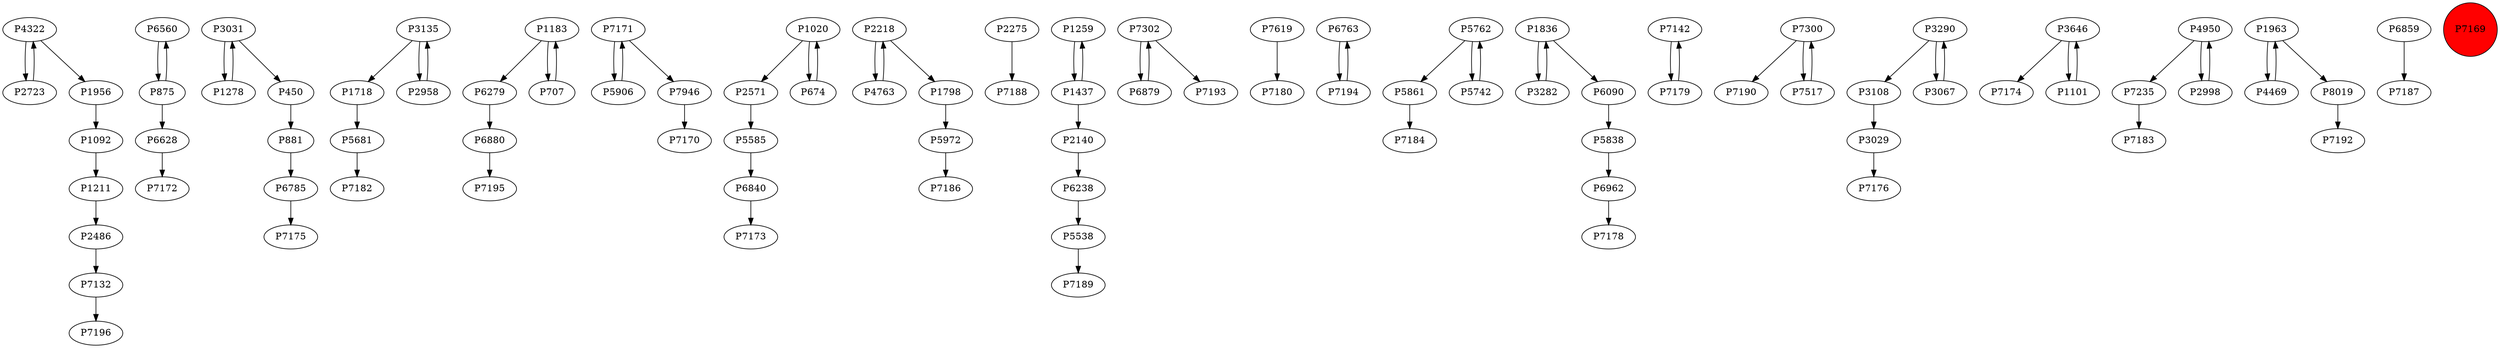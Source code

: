 digraph {
	P4322 -> P2723
	P6560 -> P875
	P3031 -> P1278
	P1211 -> P2486
	P3135 -> P1718
	P6279 -> P6880
	P7171 -> P5906
	P6840 -> P7173
	P6785 -> P7175
	P2218 -> P4763
	P2275 -> P7188
	P4322 -> P1956
	P1718 -> P5681
	P1259 -> P1437
	P7302 -> P6879
	P7619 -> P7180
	P6763 -> P7194
	P2958 -> P3135
	P5762 -> P5861
	P3031 -> P450
	P881 -> P6785
	P3135 -> P2958
	P1836 -> P3282
	P3282 -> P1836
	P2723 -> P4322
	P5742 -> P5762
	P7132 -> P7196
	P7142 -> P7179
	P7300 -> P7190
	P2571 -> P5585
	P5762 -> P5742
	P1020 -> P2571
	P3029 -> P7176
	P6879 -> P7302
	P4763 -> P2218
	P1437 -> P1259
	P7179 -> P7142
	P3108 -> P3029
	P7302 -> P7193
	P3646 -> P7174
	P1798 -> P5972
	P875 -> P6628
	P450 -> P881
	P7171 -> P7946
	P5585 -> P6840
	P3290 -> P3067
	P7194 -> P6763
	P5681 -> P7182
	P1101 -> P3646
	P1278 -> P3031
	P3290 -> P3108
	P2486 -> P7132
	P7235 -> P7183
	P1183 -> P6279
	P4950 -> P2998
	P6880 -> P7195
	P5906 -> P7171
	P3067 -> P3290
	P1963 -> P4469
	P1437 -> P2140
	P7946 -> P7170
	P4950 -> P7235
	P6962 -> P7178
	P5838 -> P6962
	P1183 -> P707
	P6090 -> P5838
	P5538 -> P7189
	P674 -> P1020
	P3646 -> P1101
	P5861 -> P7184
	P1020 -> P674
	P875 -> P6560
	P1963 -> P8019
	P5972 -> P7186
	P2140 -> P6238
	P707 -> P1183
	P4469 -> P1963
	P1956 -> P1092
	P7300 -> P7517
	P8019 -> P7192
	P6238 -> P5538
	P6628 -> P7172
	P2998 -> P4950
	P1836 -> P6090
	P7517 -> P7300
	P1092 -> P1211
	P6859 -> P7187
	P2218 -> P1798
	P7169 [shape=circle]
	P7169 [style=filled]
	P7169 [fillcolor=red]
}